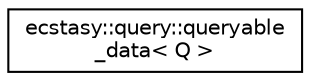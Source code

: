 digraph "Graphical Class Hierarchy"
{
 // LATEX_PDF_SIZE
  edge [fontname="Helvetica",fontsize="10",labelfontname="Helvetica",labelfontsize="10"];
  node [fontname="Helvetica",fontsize="10",shape=record];
  rankdir="LR";
  Node0 [label="ecstasy::query::queryable\l_data\< Q \>",height=0.2,width=0.4,color="black", fillcolor="white", style="filled",URL="$structecstasy_1_1query_1_1queryable__data.html",tooltip="Get the query data type of a queryable object."];
}
